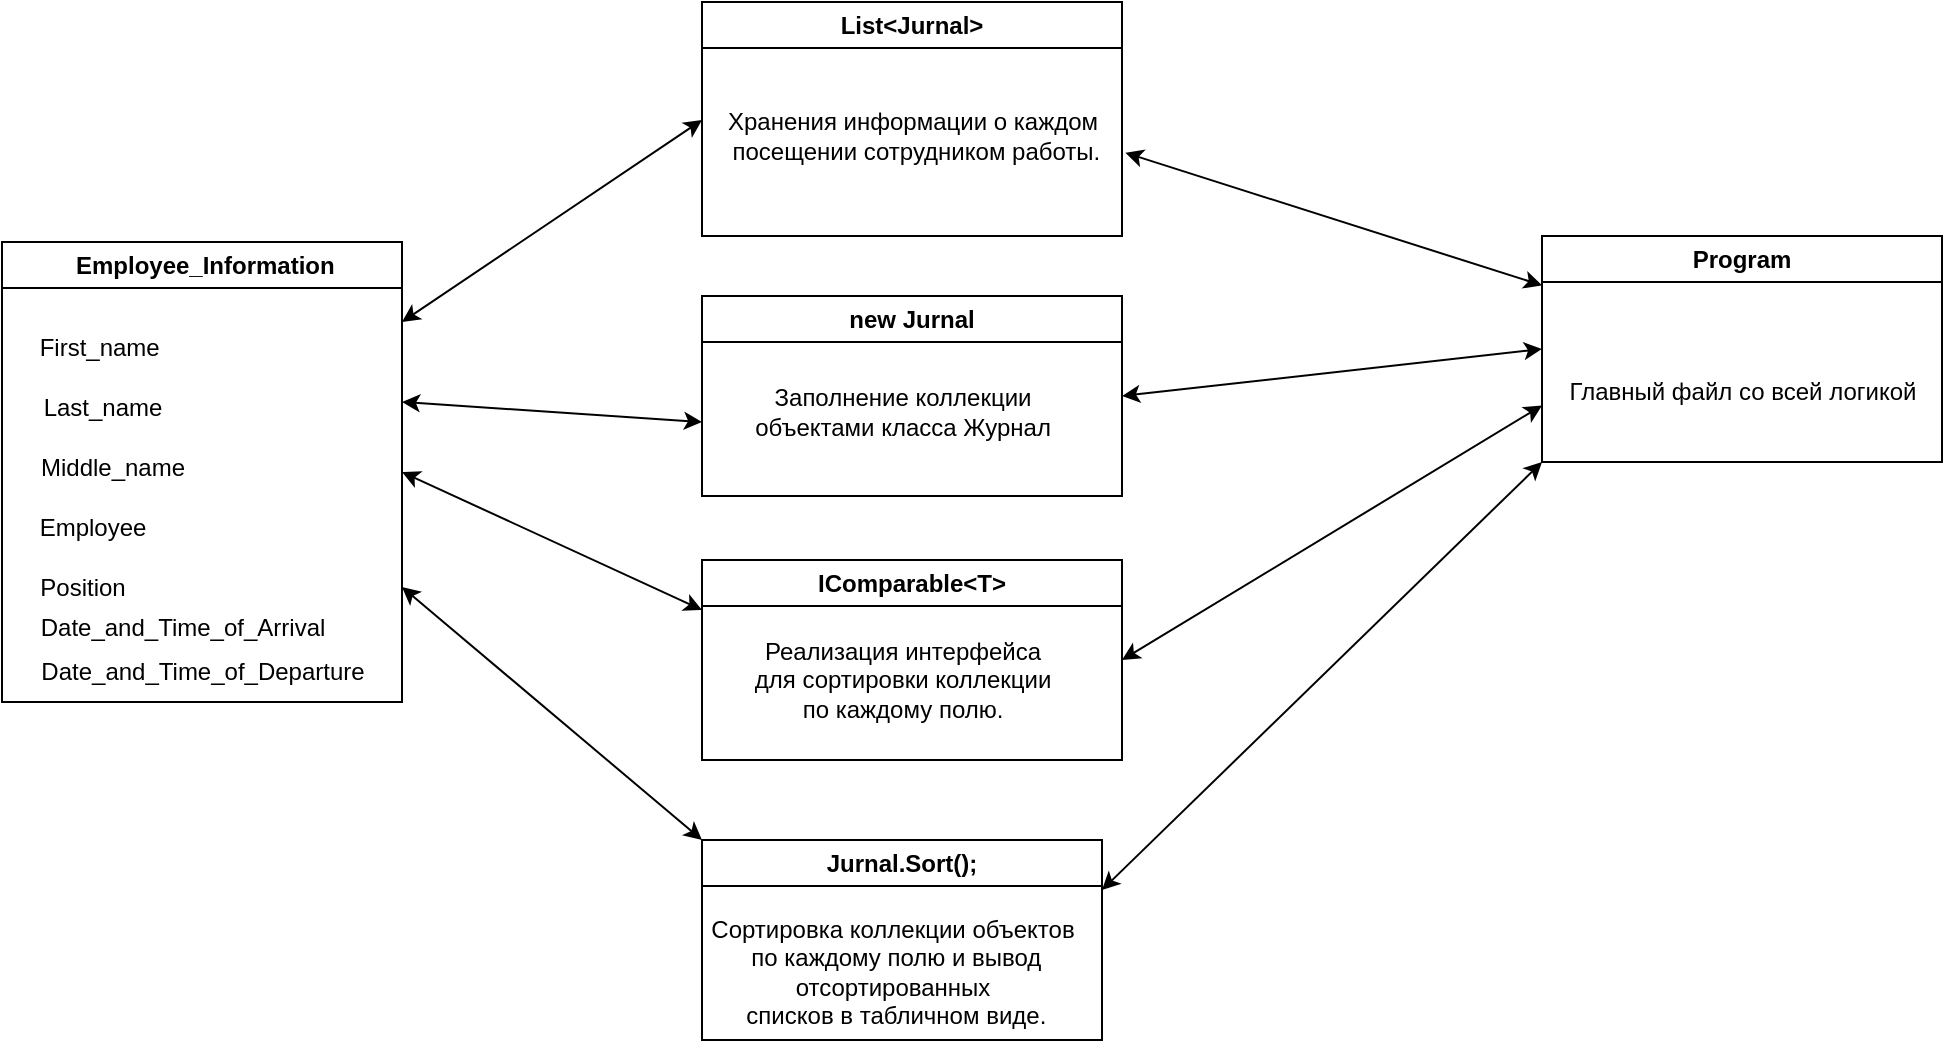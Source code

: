 <mxfile version="21.2.9" type="device">
  <diagram name="Страница 1" id="h6M9x_unm0Hw5WjnLuYx">
    <mxGraphModel dx="1180" dy="617" grid="1" gridSize="10" guides="1" tooltips="1" connect="1" arrows="1" fold="1" page="1" pageScale="1" pageWidth="827" pageHeight="1169" math="0" shadow="0">
      <root>
        <mxCell id="0" />
        <mxCell id="1" parent="0" />
        <mxCell id="26XyOTbJn3KY2433N-xs-9" value="&amp;nbsp;Employee_Information" style="swimlane;whiteSpace=wrap;html=1;" parent="1" vertex="1">
          <mxGeometry x="280" y="120" width="200" height="230" as="geometry" />
        </mxCell>
        <mxCell id="26XyOTbJn3KY2433N-xs-11" value="Last_name" style="text;html=1;align=center;verticalAlign=middle;resizable=0;points=[];autosize=1;strokeColor=none;fillColor=none;" parent="26XyOTbJn3KY2433N-xs-9" vertex="1">
          <mxGeometry x="10" y="68" width="80" height="30" as="geometry" />
        </mxCell>
        <mxCell id="26XyOTbJn3KY2433N-xs-12" value="Middle_name" style="text;html=1;align=center;verticalAlign=middle;resizable=0;points=[];autosize=1;strokeColor=none;fillColor=none;" parent="26XyOTbJn3KY2433N-xs-9" vertex="1">
          <mxGeometry x="5" y="98" width="100" height="30" as="geometry" />
        </mxCell>
        <mxCell id="26XyOTbJn3KY2433N-xs-13" value="Employee" style="text;html=1;align=center;verticalAlign=middle;resizable=0;points=[];autosize=1;strokeColor=none;fillColor=none;" parent="26XyOTbJn3KY2433N-xs-9" vertex="1">
          <mxGeometry x="5" y="128" width="80" height="30" as="geometry" />
        </mxCell>
        <mxCell id="26XyOTbJn3KY2433N-xs-14" value="Position" style="text;html=1;align=center;verticalAlign=middle;resizable=0;points=[];autosize=1;strokeColor=none;fillColor=none;" parent="26XyOTbJn3KY2433N-xs-9" vertex="1">
          <mxGeometry x="5" y="158" width="70" height="30" as="geometry" />
        </mxCell>
        <mxCell id="26XyOTbJn3KY2433N-xs-15" value="Date_and_Time_of_Arrival" style="text;html=1;align=center;verticalAlign=middle;resizable=0;points=[];autosize=1;strokeColor=none;fillColor=none;" parent="26XyOTbJn3KY2433N-xs-9" vertex="1">
          <mxGeometry x="5" y="178" width="170" height="30" as="geometry" />
        </mxCell>
        <mxCell id="26XyOTbJn3KY2433N-xs-16" value="Date_and_Time_of_Departure" style="text;html=1;align=center;verticalAlign=middle;resizable=0;points=[];autosize=1;strokeColor=none;fillColor=none;" parent="26XyOTbJn3KY2433N-xs-9" vertex="1">
          <mxGeometry x="5" y="200" width="190" height="30" as="geometry" />
        </mxCell>
        <mxCell id="26XyOTbJn3KY2433N-xs-10" value="First_name&amp;nbsp;" style="text;html=1;align=center;verticalAlign=middle;resizable=0;points=[];autosize=1;strokeColor=none;fillColor=none;" parent="1" vertex="1">
          <mxGeometry x="285" y="158" width="90" height="30" as="geometry" />
        </mxCell>
        <mxCell id="26XyOTbJn3KY2433N-xs-17" value="List&amp;lt;Jurnal&amp;gt;" style="swimlane;whiteSpace=wrap;html=1;" parent="1" vertex="1">
          <mxGeometry x="630" width="210" height="117" as="geometry" />
        </mxCell>
        <mxCell id="26XyOTbJn3KY2433N-xs-18" value="Хранения информации о каждом&lt;br&gt;&amp;nbsp;посещении сотрудником работы." style="text;html=1;align=center;verticalAlign=middle;resizable=0;points=[];autosize=1;strokeColor=none;fillColor=none;" parent="26XyOTbJn3KY2433N-xs-17" vertex="1">
          <mxGeometry y="47" width="210" height="40" as="geometry" />
        </mxCell>
        <mxCell id="26XyOTbJn3KY2433N-xs-23" value="new Jurnal" style="swimlane;whiteSpace=wrap;html=1;" parent="1" vertex="1"> 
          <mxGeometry x="630" y="147" width="210" height="100" as="geometry" />
        </mxCell>
        <mxCell id="26XyOTbJn3KY2433N-xs-24" value="Заполнение коллекции &lt;br&gt;объектами класса Журнал " style="text;html=1;align=center;verticalAlign=middle;resizable=0;points=[];autosize=1;strokeColor=none;fillColor=none;" parent="26XyOTbJn3KY2433N-xs-23" vertex="1">
          <mxGeometry x="15" y="38" width="170" height="40" as="geometry" />
        </mxCell>
        <mxCell id="26XyOTbJn3KY2433N-xs-25" value="&lt;div style=&quot;text-align: left;&quot;&gt;&lt;span style=&quot;background-color: initial;&quot;&gt;IComparable&amp;lt;T&amp;gt;&lt;/span&gt;&lt;/div&gt;" style="swimlane;whiteSpace=wrap;html=1;" parent="1" vertex="1">
          <mxGeometry x="630" y="279" width="210" height="100" as="geometry" />
        </mxCell>
        <mxCell id="26XyOTbJn3KY2433N-xs-26" value="Реализация интерфейса &lt;br&gt;для сортировки коллекции &lt;br&gt;по каждому полю." style="text;html=1;align=center;verticalAlign=middle;resizable=0;points=[];autosize=1;strokeColor=none;fillColor=none;" parent="26XyOTbJn3KY2433N-xs-25" vertex="1">
          <mxGeometry x="15" y="30" width="170" height="60" as="geometry" />
        </mxCell>
        <mxCell id="26XyOTbJn3KY2433N-xs-27" value="Jurnal.Sort();" style="swimlane;whiteSpace=wrap;html=1;" parent="1" vertex="1">
          <mxGeometry x="630" y="419" width="200" height="100" as="geometry" />
        </mxCell>
        <mxCell id="26XyOTbJn3KY2433N-xs-28" value="Сортировка коллекции объектов&lt;br&gt;&amp;nbsp;по каждому полю и вывод &lt;br&gt;отсортированных&lt;br&gt;&amp;nbsp;списков в табличном виде. " style="text;html=1;align=center;verticalAlign=middle;resizable=0;points=[];autosize=1;strokeColor=none;fillColor=none;" parent="26XyOTbJn3KY2433N-xs-27" vertex="1">
          <mxGeometry x="-10" y="31" width="210" height="70" as="geometry" />
        </mxCell>
        <mxCell id="26XyOTbJn3KY2433N-xs-29" value="" style="endArrow=classic;startArrow=classic;html=1;rounded=0;entryX=0;entryY=0.3;entryDx=0;entryDy=0;entryPerimeter=0;" parent="1" target="26XyOTbJn3KY2433N-xs-18" edge="1">
          <mxGeometry width="50" height="50" relative="1" as="geometry">
            <mxPoint x="480" y="160" as="sourcePoint" />
            <mxPoint x="530" y="110" as="targetPoint" />
          </mxGeometry>
        </mxCell>
        <mxCell id="26XyOTbJn3KY2433N-xs-30" value="" style="endArrow=classic;startArrow=classic;html=1;rounded=0;" parent="1" edge="1">
          <mxGeometry width="50" height="50" relative="1" as="geometry">
            <mxPoint x="480" y="200" as="sourcePoint" />
            <mxPoint x="630" y="210" as="targetPoint" />
          </mxGeometry>
        </mxCell>
        <mxCell id="26XyOTbJn3KY2433N-xs-31" value="" style="endArrow=classic;startArrow=classic;html=1;rounded=0;exitX=1;exitY=0.5;exitDx=0;exitDy=0;entryX=0;entryY=0.25;entryDx=0;entryDy=0;" parent="1" source="26XyOTbJn3KY2433N-xs-9" target="26XyOTbJn3KY2433N-xs-25" edge="1">
          <mxGeometry width="50" height="50" relative="1" as="geometry">
            <mxPoint x="490" y="210" as="sourcePoint" />
            <mxPoint x="600" y="230" as="targetPoint" />
          </mxGeometry>
        </mxCell>
        <mxCell id="26XyOTbJn3KY2433N-xs-32" value="" style="endArrow=classic;startArrow=classic;html=1;rounded=0;exitX=1;exitY=0.75;exitDx=0;exitDy=0;entryX=0;entryY=0;entryDx=0;entryDy=0;" parent="1" source="26XyOTbJn3KY2433N-xs-9" target="26XyOTbJn3KY2433N-xs-27" edge="1">
          <mxGeometry width="50" height="50" relative="1" as="geometry">
            <mxPoint x="490" y="245" as="sourcePoint" />
            <mxPoint x="600" y="355" as="targetPoint" />
          </mxGeometry>
        </mxCell>
        <mxCell id="26XyOTbJn3KY2433N-xs-33" value="" style="endArrow=classic;startArrow=classic;html=1;rounded=0;exitX=1.008;exitY=0.71;exitDx=0;exitDy=0;exitPerimeter=0;" parent="1" source="26XyOTbJn3KY2433N-xs-18" target="26XyOTbJn3KY2433N-xs-37" edge="1">
          <mxGeometry width="50" height="50" relative="1" as="geometry">
            <mxPoint x="880" y="170" as="sourcePoint" />
            <mxPoint x="1030" y="69" as="targetPoint" />
          </mxGeometry>
        </mxCell>
        <mxCell id="26XyOTbJn3KY2433N-xs-34" value="" style="endArrow=classic;startArrow=classic;html=1;rounded=0;exitX=1;exitY=0.5;exitDx=0;exitDy=0;entryX=0;entryY=0.5;entryDx=0;entryDy=0;" parent="1" source="26XyOTbJn3KY2433N-xs-23" target="26XyOTbJn3KY2433N-xs-37" edge="1">
          <mxGeometry width="50" height="50" relative="1" as="geometry">
            <mxPoint x="880" y="210" as="sourcePoint" />
            <mxPoint x="1030" y="220" as="targetPoint" />
          </mxGeometry>
        </mxCell>
        <mxCell id="26XyOTbJn3KY2433N-xs-35" value="" style="endArrow=classic;startArrow=classic;html=1;rounded=0;exitX=1;exitY=0.5;exitDx=0;exitDy=0;entryX=0;entryY=0.75;entryDx=0;entryDy=0;" parent="1" source="26XyOTbJn3KY2433N-xs-25" target="26XyOTbJn3KY2433N-xs-37" edge="1">
          <mxGeometry width="50" height="50" relative="1" as="geometry">
            <mxPoint x="880" y="245" as="sourcePoint" />
            <mxPoint x="1100" y="250" as="targetPoint" />
          </mxGeometry>
        </mxCell>
        <mxCell id="26XyOTbJn3KY2433N-xs-36" value="" style="endArrow=classic;startArrow=classic;html=1;rounded=0;exitX=1;exitY=0.25;exitDx=0;exitDy=0;entryX=0;entryY=1;entryDx=0;entryDy=0;" parent="1" source="26XyOTbJn3KY2433N-xs-27" target="26XyOTbJn3KY2433N-xs-37" edge="1">
          <mxGeometry width="50" height="50" relative="1" as="geometry">
            <mxPoint x="880" y="303" as="sourcePoint" />
            <mxPoint x="1100" y="300" as="targetPoint" />
          </mxGeometry>
        </mxCell>
        <mxCell id="26XyOTbJn3KY2433N-xs-37" value="Program" style="swimlane;whiteSpace=wrap;html=1;startSize=23;" parent="1" vertex="1">
          <mxGeometry x="1050" y="117" width="200" height="113" as="geometry" />
        </mxCell>
        <mxCell id="26XyOTbJn3KY2433N-xs-38" value="Главный файл со всей логикой" style="text;html=1;align=center;verticalAlign=middle;resizable=0;points=[];autosize=1;strokeColor=none;fillColor=none;" parent="26XyOTbJn3KY2433N-xs-37" vertex="1">
          <mxGeometry y="63" width="200" height="30" as="geometry" />
        </mxCell>
      </root>
    </mxGraphModel>
  </diagram>
</mxfile>
